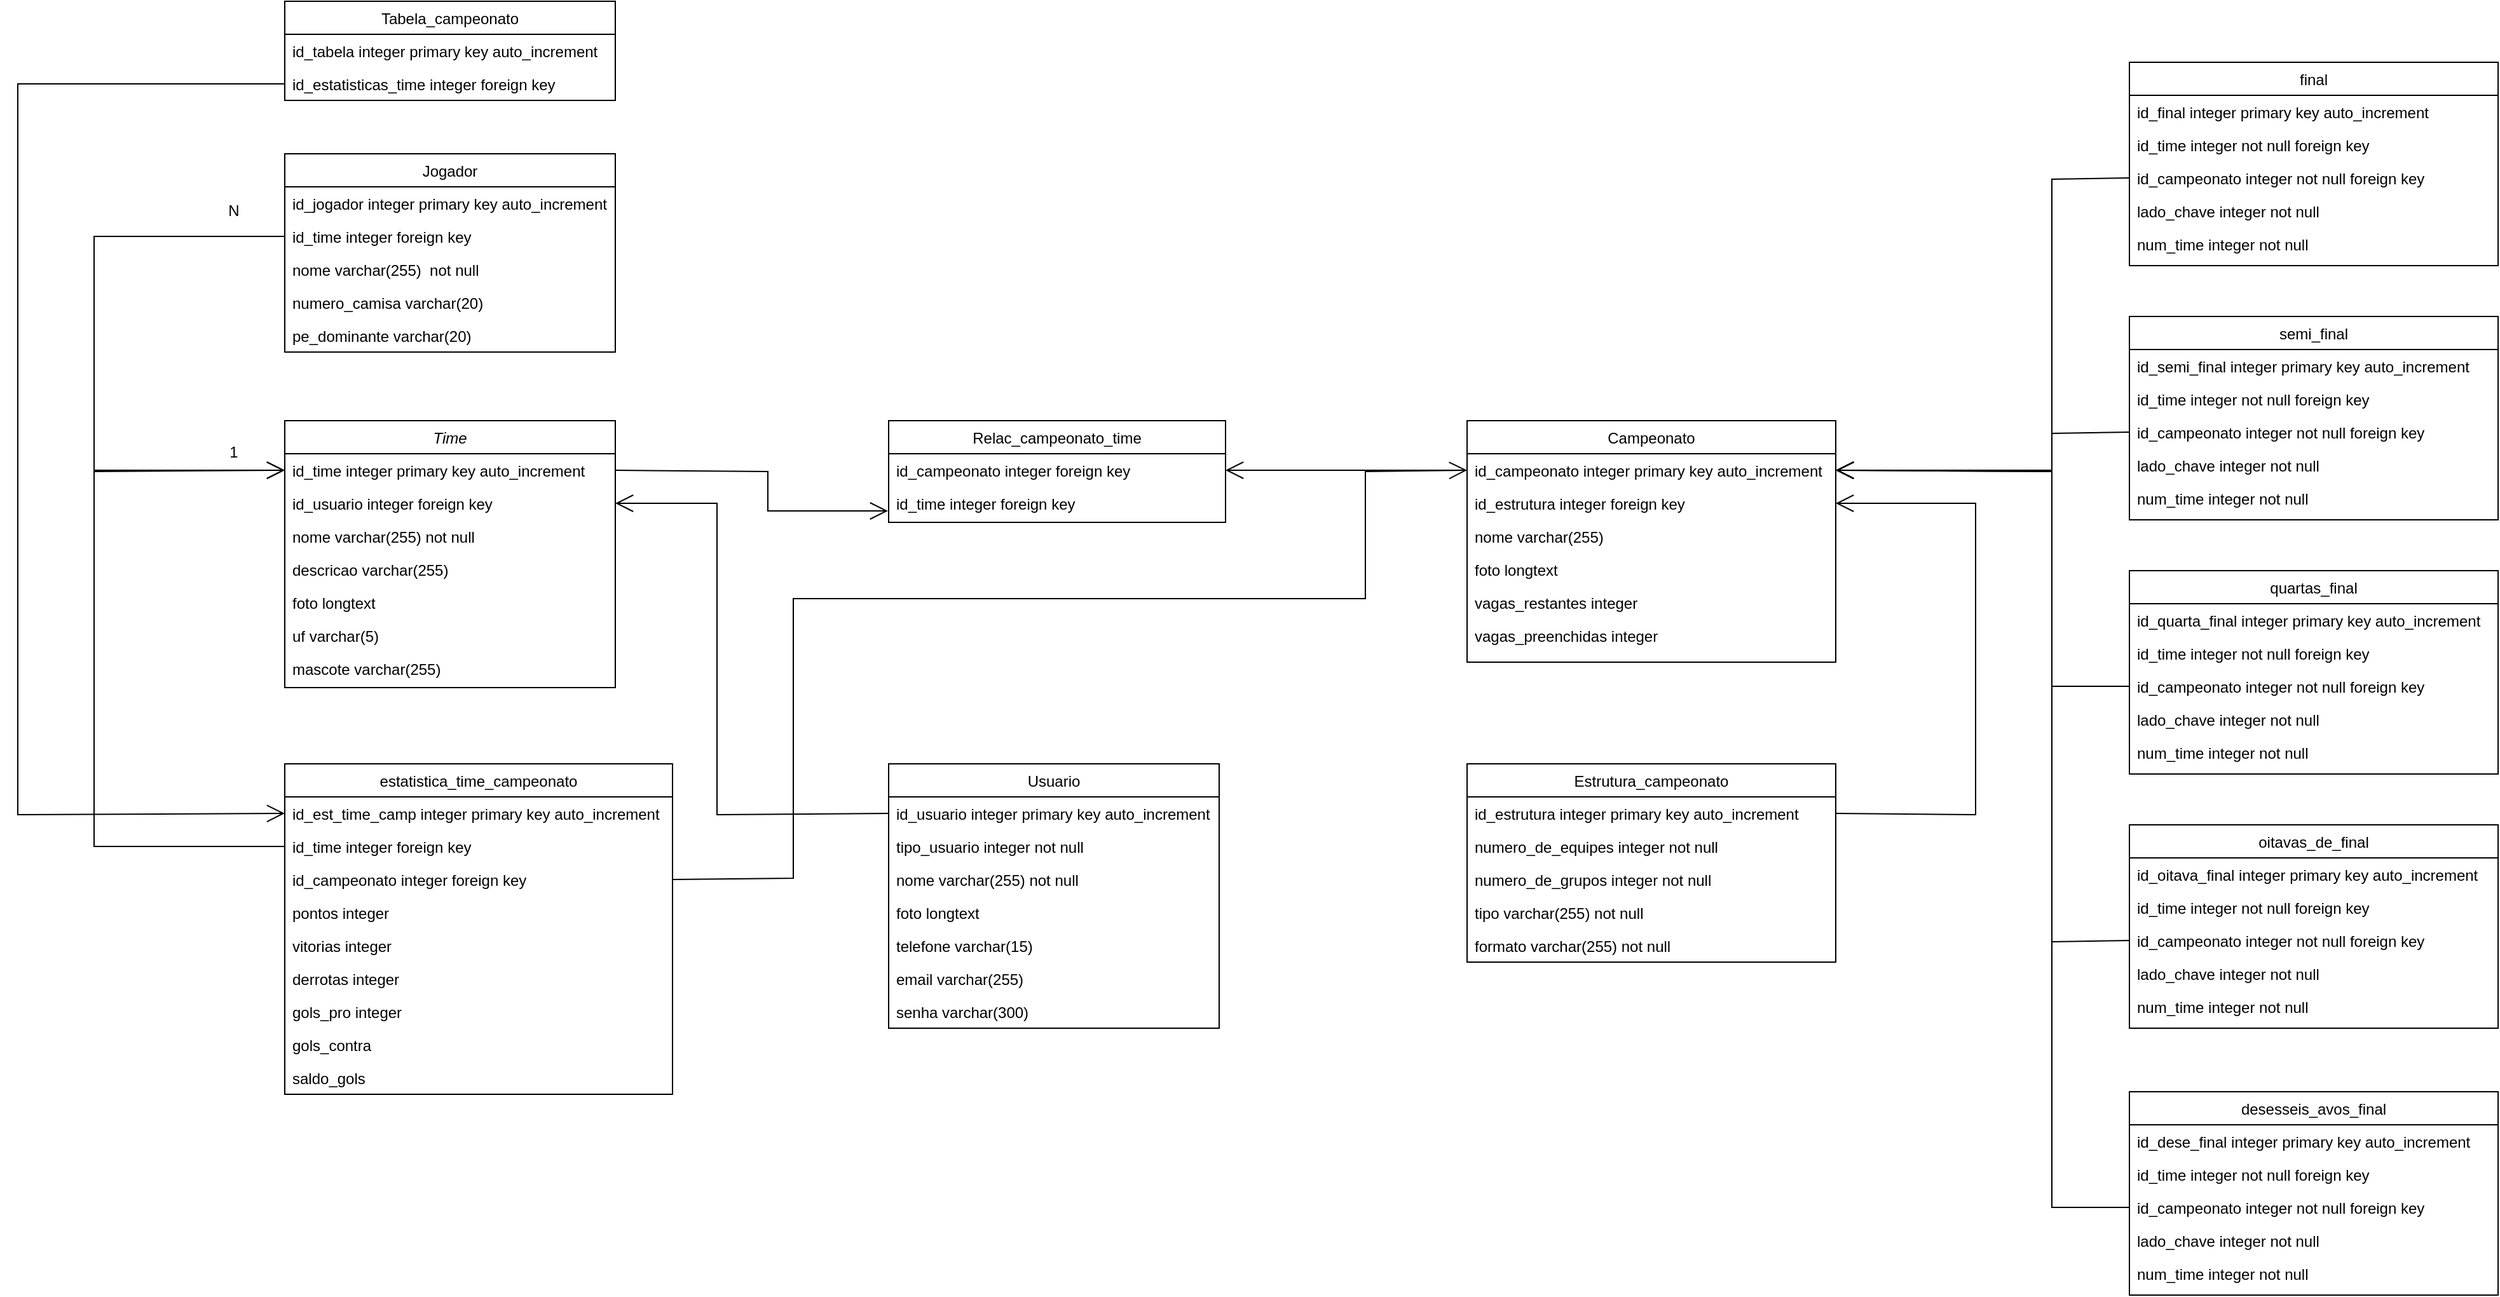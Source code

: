 <mxfile version="19.0.3" type="device"><diagram id="C5RBs43oDa-KdzZeNtuy" name="Page-1"><mxGraphModel dx="1935" dy="1714" grid="1" gridSize="10" guides="1" tooltips="1" connect="1" arrows="1" fold="1" page="1" pageScale="1" pageWidth="827" pageHeight="1169" math="0" shadow="0"><root><mxCell id="WIyWlLk6GJQsqaUBKTNV-0"/><mxCell id="WIyWlLk6GJQsqaUBKTNV-1" parent="WIyWlLk6GJQsqaUBKTNV-0"/><mxCell id="zkfFHV4jXpPFQw0GAbJ--0" value="Time" style="swimlane;fontStyle=2;align=center;verticalAlign=top;childLayout=stackLayout;horizontal=1;startSize=26;horizontalStack=0;resizeParent=1;resizeLast=0;collapsible=1;marginBottom=0;rounded=0;shadow=0;strokeWidth=1;" parent="WIyWlLk6GJQsqaUBKTNV-1" vertex="1"><mxGeometry x="-150" y="30" width="260" height="210" as="geometry"><mxRectangle x="230" y="140" width="160" height="26" as="alternateBounds"/></mxGeometry></mxCell><mxCell id="zkfFHV4jXpPFQw0GAbJ--1" value="id_time integer primary key auto_increment" style="text;align=left;verticalAlign=top;spacingLeft=4;spacingRight=4;overflow=hidden;rotatable=0;points=[[0,0.5],[1,0.5]];portConstraint=eastwest;" parent="zkfFHV4jXpPFQw0GAbJ--0" vertex="1"><mxGeometry y="26" width="260" height="26" as="geometry"/></mxCell><mxCell id="zkfFHV4jXpPFQw0GAbJ--3" value="id_usuario integer foreign key" style="text;align=left;verticalAlign=top;spacingLeft=4;spacingRight=4;overflow=hidden;rotatable=0;points=[[0,0.5],[1,0.5]];portConstraint=eastwest;rounded=0;shadow=0;html=0;" parent="zkfFHV4jXpPFQw0GAbJ--0" vertex="1"><mxGeometry y="52" width="260" height="26" as="geometry"/></mxCell><mxCell id="XoyYhNyfPOj87ICfUJTK-1" value="nome varchar(255) not null" style="text;strokeColor=none;fillColor=none;align=left;verticalAlign=top;spacingLeft=4;spacingRight=4;overflow=hidden;rotatable=0;points=[[0,0.5],[1,0.5]];portConstraint=eastwest;" parent="zkfFHV4jXpPFQw0GAbJ--0" vertex="1"><mxGeometry y="78" width="260" height="26" as="geometry"/></mxCell><mxCell id="XoyYhNyfPOj87ICfUJTK-2" value="descricao varchar(255)" style="text;strokeColor=none;fillColor=none;align=left;verticalAlign=top;spacingLeft=4;spacingRight=4;overflow=hidden;rotatable=0;points=[[0,0.5],[1,0.5]];portConstraint=eastwest;" parent="zkfFHV4jXpPFQw0GAbJ--0" vertex="1"><mxGeometry y="104" width="260" height="26" as="geometry"/></mxCell><mxCell id="XoyYhNyfPOj87ICfUJTK-6" value="foto longtext" style="text;strokeColor=none;fillColor=none;align=left;verticalAlign=top;spacingLeft=4;spacingRight=4;overflow=hidden;rotatable=0;points=[[0,0.5],[1,0.5]];portConstraint=eastwest;" parent="zkfFHV4jXpPFQw0GAbJ--0" vertex="1"><mxGeometry y="130" width="260" height="26" as="geometry"/></mxCell><mxCell id="XoyYhNyfPOj87ICfUJTK-3" value="uf varchar(5)" style="text;strokeColor=none;fillColor=none;align=left;verticalAlign=top;spacingLeft=4;spacingRight=4;overflow=hidden;rotatable=0;points=[[0,0.5],[1,0.5]];portConstraint=eastwest;" parent="zkfFHV4jXpPFQw0GAbJ--0" vertex="1"><mxGeometry y="156" width="260" height="26" as="geometry"/></mxCell><mxCell id="XoyYhNyfPOj87ICfUJTK-5" value="mascote varchar(255)" style="text;strokeColor=none;fillColor=none;align=left;verticalAlign=top;spacingLeft=4;spacingRight=4;overflow=hidden;rotatable=0;points=[[0,0.5],[1,0.5]];portConstraint=eastwest;" parent="zkfFHV4jXpPFQw0GAbJ--0" vertex="1"><mxGeometry y="182" width="260" height="26" as="geometry"/></mxCell><mxCell id="zkfFHV4jXpPFQw0GAbJ--13" value="Relac_campeonato_time" style="swimlane;fontStyle=0;align=center;verticalAlign=top;childLayout=stackLayout;horizontal=1;startSize=26;horizontalStack=0;resizeParent=1;resizeLast=0;collapsible=1;marginBottom=0;rounded=0;shadow=0;strokeWidth=1;" parent="WIyWlLk6GJQsqaUBKTNV-1" vertex="1"><mxGeometry x="325" y="30" width="265" height="80" as="geometry"><mxRectangle x="340" y="380" width="170" height="26" as="alternateBounds"/></mxGeometry></mxCell><mxCell id="XoyYhNyfPOj87ICfUJTK-9" value="id_campeonato integer foreign key" style="text;strokeColor=none;fillColor=none;align=left;verticalAlign=top;spacingLeft=4;spacingRight=4;overflow=hidden;rotatable=0;points=[[0,0.5],[1,0.5]];portConstraint=eastwest;" parent="zkfFHV4jXpPFQw0GAbJ--13" vertex="1"><mxGeometry y="26" width="265" height="26" as="geometry"/></mxCell><mxCell id="XoyYhNyfPOj87ICfUJTK-10" value="id_time integer foreign key" style="text;strokeColor=none;fillColor=none;align=left;verticalAlign=top;spacingLeft=4;spacingRight=4;overflow=hidden;rotatable=0;points=[[0,0.5],[1,0.5]];portConstraint=eastwest;" parent="zkfFHV4jXpPFQw0GAbJ--13" vertex="1"><mxGeometry y="52" width="265" height="26" as="geometry"/></mxCell><mxCell id="zkfFHV4jXpPFQw0GAbJ--17" value="Campeonato" style="swimlane;fontStyle=0;align=center;verticalAlign=top;childLayout=stackLayout;horizontal=1;startSize=26;horizontalStack=0;resizeParent=1;resizeLast=0;collapsible=1;marginBottom=0;rounded=0;shadow=0;strokeWidth=1;" parent="WIyWlLk6GJQsqaUBKTNV-1" vertex="1"><mxGeometry x="780" y="30" width="290" height="190" as="geometry"><mxRectangle x="550" y="140" width="160" height="26" as="alternateBounds"/></mxGeometry></mxCell><mxCell id="zkfFHV4jXpPFQw0GAbJ--18" value="id_campeonato integer primary key auto_increment" style="text;align=left;verticalAlign=top;spacingLeft=4;spacingRight=4;overflow=hidden;rotatable=0;points=[[0,0.5],[1,0.5]];portConstraint=eastwest;" parent="zkfFHV4jXpPFQw0GAbJ--17" vertex="1"><mxGeometry y="26" width="290" height="26" as="geometry"/></mxCell><mxCell id="zkfFHV4jXpPFQw0GAbJ--19" value="id_estrutura integer foreign key" style="text;align=left;verticalAlign=top;spacingLeft=4;spacingRight=4;overflow=hidden;rotatable=0;points=[[0,0.5],[1,0.5]];portConstraint=eastwest;rounded=0;shadow=0;html=0;" parent="zkfFHV4jXpPFQw0GAbJ--17" vertex="1"><mxGeometry y="52" width="290" height="26" as="geometry"/></mxCell><mxCell id="zkfFHV4jXpPFQw0GAbJ--20" value="nome varchar(255)" style="text;align=left;verticalAlign=top;spacingLeft=4;spacingRight=4;overflow=hidden;rotatable=0;points=[[0,0.5],[1,0.5]];portConstraint=eastwest;rounded=0;shadow=0;html=0;" parent="zkfFHV4jXpPFQw0GAbJ--17" vertex="1"><mxGeometry y="78" width="290" height="26" as="geometry"/></mxCell><mxCell id="zkfFHV4jXpPFQw0GAbJ--21" value="foto longtext" style="text;align=left;verticalAlign=top;spacingLeft=4;spacingRight=4;overflow=hidden;rotatable=0;points=[[0,0.5],[1,0.5]];portConstraint=eastwest;rounded=0;shadow=0;html=0;" parent="zkfFHV4jXpPFQw0GAbJ--17" vertex="1"><mxGeometry y="104" width="290" height="26" as="geometry"/></mxCell><mxCell id="zkfFHV4jXpPFQw0GAbJ--22" value="vagas_restantes integer" style="text;align=left;verticalAlign=top;spacingLeft=4;spacingRight=4;overflow=hidden;rotatable=0;points=[[0,0.5],[1,0.5]];portConstraint=eastwest;rounded=0;shadow=0;html=0;" parent="zkfFHV4jXpPFQw0GAbJ--17" vertex="1"><mxGeometry y="130" width="290" height="26" as="geometry"/></mxCell><mxCell id="XoyYhNyfPOj87ICfUJTK-8" value="vagas_preenchidas integer" style="text;strokeColor=none;fillColor=none;align=left;verticalAlign=top;spacingLeft=4;spacingRight=4;overflow=hidden;rotatable=0;points=[[0,0.5],[1,0.5]];portConstraint=eastwest;" parent="zkfFHV4jXpPFQw0GAbJ--17" vertex="1"><mxGeometry y="156" width="290" height="26" as="geometry"/></mxCell><mxCell id="XoyYhNyfPOj87ICfUJTK-11" value="" style="endArrow=open;endFill=1;endSize=12;html=1;rounded=0;exitX=1;exitY=0.5;exitDx=0;exitDy=0;entryX=-0.002;entryY=0.731;entryDx=0;entryDy=0;entryPerimeter=0;" parent="WIyWlLk6GJQsqaUBKTNV-1" source="zkfFHV4jXpPFQw0GAbJ--1" target="XoyYhNyfPOj87ICfUJTK-10" edge="1"><mxGeometry width="160" relative="1" as="geometry"><mxPoint x="300" y="130" as="sourcePoint"/><mxPoint x="460" y="130" as="targetPoint"/><Array as="points"><mxPoint x="230" y="70"/><mxPoint x="230" y="101"/></Array></mxGeometry></mxCell><mxCell id="XoyYhNyfPOj87ICfUJTK-12" value="" style="endArrow=open;endFill=1;endSize=12;html=1;rounded=0;exitX=0;exitY=0.5;exitDx=0;exitDy=0;entryX=1;entryY=0.5;entryDx=0;entryDy=0;" parent="WIyWlLk6GJQsqaUBKTNV-1" source="zkfFHV4jXpPFQw0GAbJ--18" target="XoyYhNyfPOj87ICfUJTK-9" edge="1"><mxGeometry width="160" relative="1" as="geometry"><mxPoint x="359.58" y="111.006" as="sourcePoint"/><mxPoint x="280" y="79" as="targetPoint"/><Array as="points"/></mxGeometry></mxCell><mxCell id="XoyYhNyfPOj87ICfUJTK-17" value="Usuario" style="swimlane;fontStyle=0;childLayout=stackLayout;horizontal=1;startSize=26;fillColor=none;horizontalStack=0;resizeParent=1;resizeParentMax=0;resizeLast=0;collapsible=1;marginBottom=0;" parent="WIyWlLk6GJQsqaUBKTNV-1" vertex="1"><mxGeometry x="325" y="300" width="260" height="208" as="geometry"/></mxCell><mxCell id="XoyYhNyfPOj87ICfUJTK-18" value="id_usuario integer primary key auto_increment" style="text;strokeColor=none;fillColor=none;align=left;verticalAlign=top;spacingLeft=4;spacingRight=4;overflow=hidden;rotatable=0;points=[[0,0.5],[1,0.5]];portConstraint=eastwest;" parent="XoyYhNyfPOj87ICfUJTK-17" vertex="1"><mxGeometry y="26" width="260" height="26" as="geometry"/></mxCell><mxCell id="XoyYhNyfPOj87ICfUJTK-19" value="tipo_usuario integer not null" style="text;strokeColor=none;fillColor=none;align=left;verticalAlign=top;spacingLeft=4;spacingRight=4;overflow=hidden;rotatable=0;points=[[0,0.5],[1,0.5]];portConstraint=eastwest;" parent="XoyYhNyfPOj87ICfUJTK-17" vertex="1"><mxGeometry y="52" width="260" height="26" as="geometry"/></mxCell><mxCell id="XoyYhNyfPOj87ICfUJTK-20" value="nome varchar(255) not null" style="text;strokeColor=none;fillColor=none;align=left;verticalAlign=top;spacingLeft=4;spacingRight=4;overflow=hidden;rotatable=0;points=[[0,0.5],[1,0.5]];portConstraint=eastwest;" parent="XoyYhNyfPOj87ICfUJTK-17" vertex="1"><mxGeometry y="78" width="260" height="26" as="geometry"/></mxCell><mxCell id="Q1z2CyEJTc862zhSOLVQ-0" value="foto longtext" style="text;strokeColor=none;fillColor=none;align=left;verticalAlign=top;spacingLeft=4;spacingRight=4;overflow=hidden;rotatable=0;points=[[0,0.5],[1,0.5]];portConstraint=eastwest;" parent="XoyYhNyfPOj87ICfUJTK-17" vertex="1"><mxGeometry y="104" width="260" height="26" as="geometry"/></mxCell><mxCell id="Q1z2CyEJTc862zhSOLVQ-1" value="telefone varchar(15)" style="text;strokeColor=none;fillColor=none;align=left;verticalAlign=top;spacingLeft=4;spacingRight=4;overflow=hidden;rotatable=0;points=[[0,0.5],[1,0.5]];portConstraint=eastwest;" parent="XoyYhNyfPOj87ICfUJTK-17" vertex="1"><mxGeometry y="130" width="260" height="26" as="geometry"/></mxCell><mxCell id="Q1z2CyEJTc862zhSOLVQ-2" value="email varchar(255)" style="text;strokeColor=none;fillColor=none;align=left;verticalAlign=top;spacingLeft=4;spacingRight=4;overflow=hidden;rotatable=0;points=[[0,0.5],[1,0.5]];portConstraint=eastwest;" parent="XoyYhNyfPOj87ICfUJTK-17" vertex="1"><mxGeometry y="156" width="260" height="26" as="geometry"/></mxCell><mxCell id="Q1z2CyEJTc862zhSOLVQ-3" value="senha varchar(300)" style="text;strokeColor=none;fillColor=none;align=left;verticalAlign=top;spacingLeft=4;spacingRight=4;overflow=hidden;rotatable=0;points=[[0,0.5],[1,0.5]];portConstraint=eastwest;" parent="XoyYhNyfPOj87ICfUJTK-17" vertex="1"><mxGeometry y="182" width="260" height="26" as="geometry"/></mxCell><mxCell id="Q1z2CyEJTc862zhSOLVQ-4" value="Jogador" style="swimlane;fontStyle=0;childLayout=stackLayout;horizontal=1;startSize=26;fillColor=none;horizontalStack=0;resizeParent=1;resizeParentMax=0;resizeLast=0;collapsible=1;marginBottom=0;" parent="WIyWlLk6GJQsqaUBKTNV-1" vertex="1"><mxGeometry x="-150" y="-180" width="260" height="156" as="geometry"/></mxCell><mxCell id="Q1z2CyEJTc862zhSOLVQ-5" value="id_jogador integer primary key auto_increment" style="text;strokeColor=none;fillColor=none;align=left;verticalAlign=top;spacingLeft=4;spacingRight=4;overflow=hidden;rotatable=0;points=[[0,0.5],[1,0.5]];portConstraint=eastwest;" parent="Q1z2CyEJTc862zhSOLVQ-4" vertex="1"><mxGeometry y="26" width="260" height="26" as="geometry"/></mxCell><mxCell id="Q1z2CyEJTc862zhSOLVQ-6" value="id_time integer foreign key" style="text;strokeColor=none;fillColor=none;align=left;verticalAlign=top;spacingLeft=4;spacingRight=4;overflow=hidden;rotatable=0;points=[[0,0.5],[1,0.5]];portConstraint=eastwest;" parent="Q1z2CyEJTc862zhSOLVQ-4" vertex="1"><mxGeometry y="52" width="260" height="26" as="geometry"/></mxCell><mxCell id="Q1z2CyEJTc862zhSOLVQ-7" value="nome varchar(255)  not null" style="text;strokeColor=none;fillColor=none;align=left;verticalAlign=top;spacingLeft=4;spacingRight=4;overflow=hidden;rotatable=0;points=[[0,0.5],[1,0.5]];portConstraint=eastwest;" parent="Q1z2CyEJTc862zhSOLVQ-4" vertex="1"><mxGeometry y="78" width="260" height="26" as="geometry"/></mxCell><mxCell id="Q1z2CyEJTc862zhSOLVQ-8" value="numero_camisa varchar(20)" style="text;strokeColor=none;fillColor=none;align=left;verticalAlign=top;spacingLeft=4;spacingRight=4;overflow=hidden;rotatable=0;points=[[0,0.5],[1,0.5]];portConstraint=eastwest;" parent="Q1z2CyEJTc862zhSOLVQ-4" vertex="1"><mxGeometry y="104" width="260" height="26" as="geometry"/></mxCell><mxCell id="Q1z2CyEJTc862zhSOLVQ-9" value="pe_dominante varchar(20)" style="text;strokeColor=none;fillColor=none;align=left;verticalAlign=top;spacingLeft=4;spacingRight=4;overflow=hidden;rotatable=0;points=[[0,0.5],[1,0.5]];portConstraint=eastwest;" parent="Q1z2CyEJTc862zhSOLVQ-4" vertex="1"><mxGeometry y="130" width="260" height="26" as="geometry"/></mxCell><mxCell id="Q1z2CyEJTc862zhSOLVQ-10" value="" style="endArrow=open;endFill=1;endSize=12;html=1;rounded=0;exitX=0;exitY=0.5;exitDx=0;exitDy=0;entryX=0;entryY=0.5;entryDx=0;entryDy=0;" parent="WIyWlLk6GJQsqaUBKTNV-1" source="Q1z2CyEJTc862zhSOLVQ-6" target="zkfFHV4jXpPFQw0GAbJ--1" edge="1"><mxGeometry width="160" relative="1" as="geometry"><mxPoint x="-230" y="-350" as="sourcePoint"/><mxPoint x="-290" y="20" as="targetPoint"/><Array as="points"><mxPoint x="-300" y="-115"/><mxPoint x="-300" y="70"/></Array></mxGeometry></mxCell><mxCell id="Q1z2CyEJTc862zhSOLVQ-12" value="estatistica_time_campeonato" style="swimlane;fontStyle=0;childLayout=stackLayout;horizontal=1;startSize=26;fillColor=none;horizontalStack=0;resizeParent=1;resizeParentMax=0;resizeLast=0;collapsible=1;marginBottom=0;" parent="WIyWlLk6GJQsqaUBKTNV-1" vertex="1"><mxGeometry x="-150" y="300" width="305" height="260" as="geometry"/></mxCell><mxCell id="Q1z2CyEJTc862zhSOLVQ-13" value="id_est_time_camp integer primary key auto_increment" style="text;strokeColor=none;fillColor=none;align=left;verticalAlign=top;spacingLeft=4;spacingRight=4;overflow=hidden;rotatable=0;points=[[0,0.5],[1,0.5]];portConstraint=eastwest;" parent="Q1z2CyEJTc862zhSOLVQ-12" vertex="1"><mxGeometry y="26" width="305" height="26" as="geometry"/></mxCell><mxCell id="Q1z2CyEJTc862zhSOLVQ-14" value="id_time integer foreign key" style="text;strokeColor=none;fillColor=none;align=left;verticalAlign=top;spacingLeft=4;spacingRight=4;overflow=hidden;rotatable=0;points=[[0,0.5],[1,0.5]];portConstraint=eastwest;" parent="Q1z2CyEJTc862zhSOLVQ-12" vertex="1"><mxGeometry y="52" width="305" height="26" as="geometry"/></mxCell><mxCell id="Q1z2CyEJTc862zhSOLVQ-15" value="id_campeonato integer foreign key" style="text;strokeColor=none;fillColor=none;align=left;verticalAlign=top;spacingLeft=4;spacingRight=4;overflow=hidden;rotatable=0;points=[[0,0.5],[1,0.5]];portConstraint=eastwest;" parent="Q1z2CyEJTc862zhSOLVQ-12" vertex="1"><mxGeometry y="78" width="305" height="26" as="geometry"/></mxCell><mxCell id="Q1z2CyEJTc862zhSOLVQ-16" value="pontos integer " style="text;strokeColor=none;fillColor=none;align=left;verticalAlign=top;spacingLeft=4;spacingRight=4;overflow=hidden;rotatable=0;points=[[0,0.5],[1,0.5]];portConstraint=eastwest;" parent="Q1z2CyEJTc862zhSOLVQ-12" vertex="1"><mxGeometry y="104" width="305" height="26" as="geometry"/></mxCell><mxCell id="Q1z2CyEJTc862zhSOLVQ-17" value="vitorias integer" style="text;strokeColor=none;fillColor=none;align=left;verticalAlign=top;spacingLeft=4;spacingRight=4;overflow=hidden;rotatable=0;points=[[0,0.5],[1,0.5]];portConstraint=eastwest;" parent="Q1z2CyEJTc862zhSOLVQ-12" vertex="1"><mxGeometry y="130" width="305" height="26" as="geometry"/></mxCell><mxCell id="Q1z2CyEJTc862zhSOLVQ-18" value="derrotas integer " style="text;strokeColor=none;fillColor=none;align=left;verticalAlign=top;spacingLeft=4;spacingRight=4;overflow=hidden;rotatable=0;points=[[0,0.5],[1,0.5]];portConstraint=eastwest;" parent="Q1z2CyEJTc862zhSOLVQ-12" vertex="1"><mxGeometry y="156" width="305" height="26" as="geometry"/></mxCell><mxCell id="Q1z2CyEJTc862zhSOLVQ-19" value="gols_pro integer" style="text;strokeColor=none;fillColor=none;align=left;verticalAlign=top;spacingLeft=4;spacingRight=4;overflow=hidden;rotatable=0;points=[[0,0.5],[1,0.5]];portConstraint=eastwest;" parent="Q1z2CyEJTc862zhSOLVQ-12" vertex="1"><mxGeometry y="182" width="305" height="26" as="geometry"/></mxCell><mxCell id="Q1z2CyEJTc862zhSOLVQ-20" value="gols_contra" style="text;strokeColor=none;fillColor=none;align=left;verticalAlign=top;spacingLeft=4;spacingRight=4;overflow=hidden;rotatable=0;points=[[0,0.5],[1,0.5]];portConstraint=eastwest;" parent="Q1z2CyEJTc862zhSOLVQ-12" vertex="1"><mxGeometry y="208" width="305" height="26" as="geometry"/></mxCell><mxCell id="Q1z2CyEJTc862zhSOLVQ-21" value="saldo_gols" style="text;strokeColor=none;fillColor=none;align=left;verticalAlign=top;spacingLeft=4;spacingRight=4;overflow=hidden;rotatable=0;points=[[0,0.5],[1,0.5]];portConstraint=eastwest;" parent="Q1z2CyEJTc862zhSOLVQ-12" vertex="1"><mxGeometry y="234" width="305" height="26" as="geometry"/></mxCell><mxCell id="Q1z2CyEJTc862zhSOLVQ-22" value="" style="endArrow=open;endFill=1;endSize=12;html=1;rounded=0;exitX=0;exitY=0.5;exitDx=0;exitDy=0;entryX=0;entryY=0.5;entryDx=0;entryDy=0;" parent="WIyWlLk6GJQsqaUBKTNV-1" source="Q1z2CyEJTc862zhSOLVQ-14" target="zkfFHV4jXpPFQw0GAbJ--1" edge="1"><mxGeometry width="160" relative="1" as="geometry"><mxPoint x="220" y="260" as="sourcePoint"/><mxPoint x="-250" y="120" as="targetPoint"/><Array as="points"><mxPoint x="-300" y="365"/><mxPoint x="-300" y="69"/></Array></mxGeometry></mxCell><mxCell id="Q1z2CyEJTc862zhSOLVQ-23" value="" style="endArrow=open;endFill=1;endSize=12;html=1;rounded=0;entryX=1;entryY=0.5;entryDx=0;entryDy=0;exitX=0;exitY=0.5;exitDx=0;exitDy=0;" parent="WIyWlLk6GJQsqaUBKTNV-1" source="XoyYhNyfPOj87ICfUJTK-18" target="zkfFHV4jXpPFQw0GAbJ--3" edge="1"><mxGeometry width="160" relative="1" as="geometry"><mxPoint x="310" y="190" as="sourcePoint"/><mxPoint x="470" y="190" as="targetPoint"/><Array as="points"><mxPoint x="190" y="340"/><mxPoint x="190" y="95"/></Array></mxGeometry></mxCell><mxCell id="Q1z2CyEJTc862zhSOLVQ-24" value="Tabela_campeonato" style="swimlane;fontStyle=0;childLayout=stackLayout;horizontal=1;startSize=26;fillColor=none;horizontalStack=0;resizeParent=1;resizeParentMax=0;resizeLast=0;collapsible=1;marginBottom=0;" parent="WIyWlLk6GJQsqaUBKTNV-1" vertex="1"><mxGeometry x="-150" y="-300" width="260" height="78" as="geometry"/></mxCell><mxCell id="Q1z2CyEJTc862zhSOLVQ-25" value="id_tabela integer primary key auto_increment" style="text;strokeColor=none;fillColor=none;align=left;verticalAlign=top;spacingLeft=4;spacingRight=4;overflow=hidden;rotatable=0;points=[[0,0.5],[1,0.5]];portConstraint=eastwest;" parent="Q1z2CyEJTc862zhSOLVQ-24" vertex="1"><mxGeometry y="26" width="260" height="26" as="geometry"/></mxCell><mxCell id="Q1z2CyEJTc862zhSOLVQ-27" value="id_estatisticas_time integer foreign key" style="text;strokeColor=none;fillColor=none;align=left;verticalAlign=top;spacingLeft=4;spacingRight=4;overflow=hidden;rotatable=0;points=[[0,0.5],[1,0.5]];portConstraint=eastwest;" parent="Q1z2CyEJTc862zhSOLVQ-24" vertex="1"><mxGeometry y="52" width="260" height="26" as="geometry"/></mxCell><mxCell id="Q1z2CyEJTc862zhSOLVQ-30" value="" style="endArrow=open;endFill=1;endSize=12;html=1;rounded=0;exitX=0;exitY=0.5;exitDx=0;exitDy=0;entryX=0;entryY=0.5;entryDx=0;entryDy=0;" parent="WIyWlLk6GJQsqaUBKTNV-1" source="Q1z2CyEJTc862zhSOLVQ-27" target="Q1z2CyEJTc862zhSOLVQ-13" edge="1"><mxGeometry width="160" relative="1" as="geometry"><mxPoint x="325" y="-325.0" as="sourcePoint"/><mxPoint x="-210" y="-10" as="targetPoint"/><Array as="points"><mxPoint x="-360" y="-235"/><mxPoint x="-360" y="90"/><mxPoint x="-360" y="340"/></Array></mxGeometry></mxCell><mxCell id="Q1z2CyEJTc862zhSOLVQ-31" value="Estrutura_campeonato" style="swimlane;fontStyle=0;childLayout=stackLayout;horizontal=1;startSize=26;fillColor=none;horizontalStack=0;resizeParent=1;resizeParentMax=0;resizeLast=0;collapsible=1;marginBottom=0;" parent="WIyWlLk6GJQsqaUBKTNV-1" vertex="1"><mxGeometry x="780" y="300" width="290" height="156" as="geometry"/></mxCell><mxCell id="Q1z2CyEJTc862zhSOLVQ-32" value="id_estrutura integer primary key auto_increment" style="text;strokeColor=none;fillColor=none;align=left;verticalAlign=top;spacingLeft=4;spacingRight=4;overflow=hidden;rotatable=0;points=[[0,0.5],[1,0.5]];portConstraint=eastwest;" parent="Q1z2CyEJTc862zhSOLVQ-31" vertex="1"><mxGeometry y="26" width="290" height="26" as="geometry"/></mxCell><mxCell id="Q1z2CyEJTc862zhSOLVQ-33" value="numero_de_equipes integer not null" style="text;strokeColor=none;fillColor=none;align=left;verticalAlign=top;spacingLeft=4;spacingRight=4;overflow=hidden;rotatable=0;points=[[0,0.5],[1,0.5]];portConstraint=eastwest;" parent="Q1z2CyEJTc862zhSOLVQ-31" vertex="1"><mxGeometry y="52" width="290" height="26" as="geometry"/></mxCell><mxCell id="Q1z2CyEJTc862zhSOLVQ-36" value="numero_de_grupos integer not null" style="text;strokeColor=none;fillColor=none;align=left;verticalAlign=top;spacingLeft=4;spacingRight=4;overflow=hidden;rotatable=0;points=[[0,0.5],[1,0.5]];portConstraint=eastwest;" parent="Q1z2CyEJTc862zhSOLVQ-31" vertex="1"><mxGeometry y="78" width="290" height="26" as="geometry"/></mxCell><mxCell id="Q1z2CyEJTc862zhSOLVQ-34" value="tipo varchar(255) not null" style="text;strokeColor=none;fillColor=none;align=left;verticalAlign=top;spacingLeft=4;spacingRight=4;overflow=hidden;rotatable=0;points=[[0,0.5],[1,0.5]];portConstraint=eastwest;" parent="Q1z2CyEJTc862zhSOLVQ-31" vertex="1"><mxGeometry y="104" width="290" height="26" as="geometry"/></mxCell><mxCell id="Q1z2CyEJTc862zhSOLVQ-35" value="formato varchar(255) not null" style="text;strokeColor=none;fillColor=none;align=left;verticalAlign=top;spacingLeft=4;spacingRight=4;overflow=hidden;rotatable=0;points=[[0,0.5],[1,0.5]];portConstraint=eastwest;" parent="Q1z2CyEJTc862zhSOLVQ-31" vertex="1"><mxGeometry y="130" width="290" height="26" as="geometry"/></mxCell><mxCell id="Q1z2CyEJTc862zhSOLVQ-37" value="" style="endArrow=open;endFill=1;endSize=12;html=1;rounded=0;exitX=1;exitY=0.5;exitDx=0;exitDy=0;entryX=1;entryY=0.5;entryDx=0;entryDy=0;" parent="WIyWlLk6GJQsqaUBKTNV-1" source="Q1z2CyEJTc862zhSOLVQ-32" target="zkfFHV4jXpPFQw0GAbJ--19" edge="1"><mxGeometry width="160" relative="1" as="geometry"><mxPoint x="630" y="220" as="sourcePoint"/><mxPoint x="790" y="220" as="targetPoint"/><Array as="points"><mxPoint x="1180" y="340"/><mxPoint x="1180" y="95"/></Array></mxGeometry></mxCell><mxCell id="Q1z2CyEJTc862zhSOLVQ-38" value="" style="endArrow=open;endFill=1;endSize=12;html=1;rounded=0;exitX=1;exitY=0.5;exitDx=0;exitDy=0;entryX=0;entryY=0.5;entryDx=0;entryDy=0;" parent="WIyWlLk6GJQsqaUBKTNV-1" source="Q1z2CyEJTc862zhSOLVQ-15" target="zkfFHV4jXpPFQw0GAbJ--18" edge="1"><mxGeometry width="160" relative="1" as="geometry"><mxPoint x="140" y="300" as="sourcePoint"/><mxPoint x="300" y="300" as="targetPoint"/><Array as="points"><mxPoint x="250" y="390"/><mxPoint x="250" y="170"/><mxPoint x="700" y="170"/><mxPoint x="700" y="70"/></Array></mxGeometry></mxCell><mxCell id="Q1z2CyEJTc862zhSOLVQ-39" value="desesseis_avos_final" style="swimlane;fontStyle=0;align=center;verticalAlign=top;childLayout=stackLayout;horizontal=1;startSize=26;horizontalStack=0;resizeParent=1;resizeLast=0;collapsible=1;marginBottom=0;rounded=0;shadow=0;strokeWidth=1;" parent="WIyWlLk6GJQsqaUBKTNV-1" vertex="1"><mxGeometry x="1301" y="558" width="290" height="160" as="geometry"><mxRectangle x="550" y="140" width="160" height="26" as="alternateBounds"/></mxGeometry></mxCell><mxCell id="Q1z2CyEJTc862zhSOLVQ-40" value="id_dese_final integer primary key auto_increment" style="text;align=left;verticalAlign=top;spacingLeft=4;spacingRight=4;overflow=hidden;rotatable=0;points=[[0,0.5],[1,0.5]];portConstraint=eastwest;" parent="Q1z2CyEJTc862zhSOLVQ-39" vertex="1"><mxGeometry y="26" width="290" height="26" as="geometry"/></mxCell><mxCell id="Q1z2CyEJTc862zhSOLVQ-41" value="id_time integer not null foreign key" style="text;align=left;verticalAlign=top;spacingLeft=4;spacingRight=4;overflow=hidden;rotatable=0;points=[[0,0.5],[1,0.5]];portConstraint=eastwest;rounded=0;shadow=0;html=0;" parent="Q1z2CyEJTc862zhSOLVQ-39" vertex="1"><mxGeometry y="52" width="290" height="26" as="geometry"/></mxCell><mxCell id="Q1z2CyEJTc862zhSOLVQ-42" value="id_campeonato integer not null foreign key" style="text;align=left;verticalAlign=top;spacingLeft=4;spacingRight=4;overflow=hidden;rotatable=0;points=[[0,0.5],[1,0.5]];portConstraint=eastwest;rounded=0;shadow=0;html=0;" parent="Q1z2CyEJTc862zhSOLVQ-39" vertex="1"><mxGeometry y="78" width="290" height="26" as="geometry"/></mxCell><mxCell id="Q1z2CyEJTc862zhSOLVQ-43" value="lado_chave integer not null" style="text;align=left;verticalAlign=top;spacingLeft=4;spacingRight=4;overflow=hidden;rotatable=0;points=[[0,0.5],[1,0.5]];portConstraint=eastwest;rounded=0;shadow=0;html=0;" parent="Q1z2CyEJTc862zhSOLVQ-39" vertex="1"><mxGeometry y="104" width="290" height="26" as="geometry"/></mxCell><mxCell id="Q1z2CyEJTc862zhSOLVQ-44" value="num_time integer not null" style="text;align=left;verticalAlign=top;spacingLeft=4;spacingRight=4;overflow=hidden;rotatable=0;points=[[0,0.5],[1,0.5]];portConstraint=eastwest;rounded=0;shadow=0;html=0;" parent="Q1z2CyEJTc862zhSOLVQ-39" vertex="1"><mxGeometry y="130" width="290" height="26" as="geometry"/></mxCell><mxCell id="Q1z2CyEJTc862zhSOLVQ-46" value="oitavas_de_final" style="swimlane;fontStyle=0;align=center;verticalAlign=top;childLayout=stackLayout;horizontal=1;startSize=26;horizontalStack=0;resizeParent=1;resizeLast=0;collapsible=1;marginBottom=0;rounded=0;shadow=0;strokeWidth=1;" parent="WIyWlLk6GJQsqaUBKTNV-1" vertex="1"><mxGeometry x="1301" y="348" width="290" height="160" as="geometry"><mxRectangle x="550" y="140" width="160" height="26" as="alternateBounds"/></mxGeometry></mxCell><mxCell id="Q1z2CyEJTc862zhSOLVQ-47" value="id_oitava_final integer primary key auto_increment" style="text;align=left;verticalAlign=top;spacingLeft=4;spacingRight=4;overflow=hidden;rotatable=0;points=[[0,0.5],[1,0.5]];portConstraint=eastwest;" parent="Q1z2CyEJTc862zhSOLVQ-46" vertex="1"><mxGeometry y="26" width="290" height="26" as="geometry"/></mxCell><mxCell id="Q1z2CyEJTc862zhSOLVQ-48" value="id_time integer not null foreign key" style="text;align=left;verticalAlign=top;spacingLeft=4;spacingRight=4;overflow=hidden;rotatable=0;points=[[0,0.5],[1,0.5]];portConstraint=eastwest;rounded=0;shadow=0;html=0;" parent="Q1z2CyEJTc862zhSOLVQ-46" vertex="1"><mxGeometry y="52" width="290" height="26" as="geometry"/></mxCell><mxCell id="Q1z2CyEJTc862zhSOLVQ-49" value="id_campeonato integer not null foreign key" style="text;align=left;verticalAlign=top;spacingLeft=4;spacingRight=4;overflow=hidden;rotatable=0;points=[[0,0.5],[1,0.5]];portConstraint=eastwest;rounded=0;shadow=0;html=0;" parent="Q1z2CyEJTc862zhSOLVQ-46" vertex="1"><mxGeometry y="78" width="290" height="26" as="geometry"/></mxCell><mxCell id="Q1z2CyEJTc862zhSOLVQ-50" value="lado_chave integer not null" style="text;align=left;verticalAlign=top;spacingLeft=4;spacingRight=4;overflow=hidden;rotatable=0;points=[[0,0.5],[1,0.5]];portConstraint=eastwest;rounded=0;shadow=0;html=0;" parent="Q1z2CyEJTc862zhSOLVQ-46" vertex="1"><mxGeometry y="104" width="290" height="26" as="geometry"/></mxCell><mxCell id="Q1z2CyEJTc862zhSOLVQ-51" value="num_time integer not null" style="text;align=left;verticalAlign=top;spacingLeft=4;spacingRight=4;overflow=hidden;rotatable=0;points=[[0,0.5],[1,0.5]];portConstraint=eastwest;rounded=0;shadow=0;html=0;" parent="Q1z2CyEJTc862zhSOLVQ-46" vertex="1"><mxGeometry y="130" width="290" height="26" as="geometry"/></mxCell><mxCell id="Q1z2CyEJTc862zhSOLVQ-52" value="quartas_final" style="swimlane;fontStyle=0;align=center;verticalAlign=top;childLayout=stackLayout;horizontal=1;startSize=26;horizontalStack=0;resizeParent=1;resizeLast=0;collapsible=1;marginBottom=0;rounded=0;shadow=0;strokeWidth=1;" parent="WIyWlLk6GJQsqaUBKTNV-1" vertex="1"><mxGeometry x="1301" y="148" width="290" height="160" as="geometry"><mxRectangle x="550" y="140" width="160" height="26" as="alternateBounds"/></mxGeometry></mxCell><mxCell id="Q1z2CyEJTc862zhSOLVQ-53" value="id_quarta_final integer primary key auto_increment" style="text;align=left;verticalAlign=top;spacingLeft=4;spacingRight=4;overflow=hidden;rotatable=0;points=[[0,0.5],[1,0.5]];portConstraint=eastwest;" parent="Q1z2CyEJTc862zhSOLVQ-52" vertex="1"><mxGeometry y="26" width="290" height="26" as="geometry"/></mxCell><mxCell id="Q1z2CyEJTc862zhSOLVQ-54" value="id_time integer not null foreign key" style="text;align=left;verticalAlign=top;spacingLeft=4;spacingRight=4;overflow=hidden;rotatable=0;points=[[0,0.5],[1,0.5]];portConstraint=eastwest;rounded=0;shadow=0;html=0;" parent="Q1z2CyEJTc862zhSOLVQ-52" vertex="1"><mxGeometry y="52" width="290" height="26" as="geometry"/></mxCell><mxCell id="Q1z2CyEJTc862zhSOLVQ-55" value="id_campeonato integer not null foreign key" style="text;align=left;verticalAlign=top;spacingLeft=4;spacingRight=4;overflow=hidden;rotatable=0;points=[[0,0.5],[1,0.5]];portConstraint=eastwest;rounded=0;shadow=0;html=0;" parent="Q1z2CyEJTc862zhSOLVQ-52" vertex="1"><mxGeometry y="78" width="290" height="26" as="geometry"/></mxCell><mxCell id="Q1z2CyEJTc862zhSOLVQ-56" value="lado_chave integer not null" style="text;align=left;verticalAlign=top;spacingLeft=4;spacingRight=4;overflow=hidden;rotatable=0;points=[[0,0.5],[1,0.5]];portConstraint=eastwest;rounded=0;shadow=0;html=0;" parent="Q1z2CyEJTc862zhSOLVQ-52" vertex="1"><mxGeometry y="104" width="290" height="26" as="geometry"/></mxCell><mxCell id="Q1z2CyEJTc862zhSOLVQ-57" value="num_time integer not null" style="text;align=left;verticalAlign=top;spacingLeft=4;spacingRight=4;overflow=hidden;rotatable=0;points=[[0,0.5],[1,0.5]];portConstraint=eastwest;rounded=0;shadow=0;html=0;" parent="Q1z2CyEJTc862zhSOLVQ-52" vertex="1"><mxGeometry y="130" width="290" height="26" as="geometry"/></mxCell><mxCell id="Q1z2CyEJTc862zhSOLVQ-58" value="semi_final" style="swimlane;fontStyle=0;align=center;verticalAlign=top;childLayout=stackLayout;horizontal=1;startSize=26;horizontalStack=0;resizeParent=1;resizeLast=0;collapsible=1;marginBottom=0;rounded=0;shadow=0;strokeWidth=1;" parent="WIyWlLk6GJQsqaUBKTNV-1" vertex="1"><mxGeometry x="1301" y="-52" width="290" height="160" as="geometry"><mxRectangle x="550" y="140" width="160" height="26" as="alternateBounds"/></mxGeometry></mxCell><mxCell id="Q1z2CyEJTc862zhSOLVQ-59" value="id_semi_final integer primary key auto_increment" style="text;align=left;verticalAlign=top;spacingLeft=4;spacingRight=4;overflow=hidden;rotatable=0;points=[[0,0.5],[1,0.5]];portConstraint=eastwest;" parent="Q1z2CyEJTc862zhSOLVQ-58" vertex="1"><mxGeometry y="26" width="290" height="26" as="geometry"/></mxCell><mxCell id="Q1z2CyEJTc862zhSOLVQ-60" value="id_time integer not null foreign key" style="text;align=left;verticalAlign=top;spacingLeft=4;spacingRight=4;overflow=hidden;rotatable=0;points=[[0,0.5],[1,0.5]];portConstraint=eastwest;rounded=0;shadow=0;html=0;" parent="Q1z2CyEJTc862zhSOLVQ-58" vertex="1"><mxGeometry y="52" width="290" height="26" as="geometry"/></mxCell><mxCell id="Q1z2CyEJTc862zhSOLVQ-61" value="id_campeonato integer not null foreign key" style="text;align=left;verticalAlign=top;spacingLeft=4;spacingRight=4;overflow=hidden;rotatable=0;points=[[0,0.5],[1,0.5]];portConstraint=eastwest;rounded=0;shadow=0;html=0;" parent="Q1z2CyEJTc862zhSOLVQ-58" vertex="1"><mxGeometry y="78" width="290" height="26" as="geometry"/></mxCell><mxCell id="Q1z2CyEJTc862zhSOLVQ-62" value="lado_chave integer not null" style="text;align=left;verticalAlign=top;spacingLeft=4;spacingRight=4;overflow=hidden;rotatable=0;points=[[0,0.5],[1,0.5]];portConstraint=eastwest;rounded=0;shadow=0;html=0;" parent="Q1z2CyEJTc862zhSOLVQ-58" vertex="1"><mxGeometry y="104" width="290" height="26" as="geometry"/></mxCell><mxCell id="Q1z2CyEJTc862zhSOLVQ-63" value="num_time integer not null" style="text;align=left;verticalAlign=top;spacingLeft=4;spacingRight=4;overflow=hidden;rotatable=0;points=[[0,0.5],[1,0.5]];portConstraint=eastwest;rounded=0;shadow=0;html=0;" parent="Q1z2CyEJTc862zhSOLVQ-58" vertex="1"><mxGeometry y="130" width="290" height="26" as="geometry"/></mxCell><mxCell id="Q1z2CyEJTc862zhSOLVQ-64" value="final" style="swimlane;fontStyle=0;align=center;verticalAlign=top;childLayout=stackLayout;horizontal=1;startSize=26;horizontalStack=0;resizeParent=1;resizeLast=0;collapsible=1;marginBottom=0;rounded=0;shadow=0;strokeWidth=1;" parent="WIyWlLk6GJQsqaUBKTNV-1" vertex="1"><mxGeometry x="1301" y="-252" width="290" height="160" as="geometry"><mxRectangle x="550" y="140" width="160" height="26" as="alternateBounds"/></mxGeometry></mxCell><mxCell id="Q1z2CyEJTc862zhSOLVQ-65" value="id_final integer primary key auto_increment" style="text;align=left;verticalAlign=top;spacingLeft=4;spacingRight=4;overflow=hidden;rotatable=0;points=[[0,0.5],[1,0.5]];portConstraint=eastwest;" parent="Q1z2CyEJTc862zhSOLVQ-64" vertex="1"><mxGeometry y="26" width="290" height="26" as="geometry"/></mxCell><mxCell id="Q1z2CyEJTc862zhSOLVQ-66" value="id_time integer not null foreign key" style="text;align=left;verticalAlign=top;spacingLeft=4;spacingRight=4;overflow=hidden;rotatable=0;points=[[0,0.5],[1,0.5]];portConstraint=eastwest;rounded=0;shadow=0;html=0;" parent="Q1z2CyEJTc862zhSOLVQ-64" vertex="1"><mxGeometry y="52" width="290" height="26" as="geometry"/></mxCell><mxCell id="Q1z2CyEJTc862zhSOLVQ-67" value="id_campeonato integer not null foreign key" style="text;align=left;verticalAlign=top;spacingLeft=4;spacingRight=4;overflow=hidden;rotatable=0;points=[[0,0.5],[1,0.5]];portConstraint=eastwest;rounded=0;shadow=0;html=0;" parent="Q1z2CyEJTc862zhSOLVQ-64" vertex="1"><mxGeometry y="78" width="290" height="26" as="geometry"/></mxCell><mxCell id="Q1z2CyEJTc862zhSOLVQ-68" value="lado_chave integer not null" style="text;align=left;verticalAlign=top;spacingLeft=4;spacingRight=4;overflow=hidden;rotatable=0;points=[[0,0.5],[1,0.5]];portConstraint=eastwest;rounded=0;shadow=0;html=0;" parent="Q1z2CyEJTc862zhSOLVQ-64" vertex="1"><mxGeometry y="104" width="290" height="26" as="geometry"/></mxCell><mxCell id="Q1z2CyEJTc862zhSOLVQ-69" value="num_time integer not null" style="text;align=left;verticalAlign=top;spacingLeft=4;spacingRight=4;overflow=hidden;rotatable=0;points=[[0,0.5],[1,0.5]];portConstraint=eastwest;rounded=0;shadow=0;html=0;" parent="Q1z2CyEJTc862zhSOLVQ-64" vertex="1"><mxGeometry y="130" width="290" height="26" as="geometry"/></mxCell><mxCell id="Q1z2CyEJTc862zhSOLVQ-70" value="" style="endArrow=open;endFill=1;endSize=12;html=1;rounded=0;entryX=1;entryY=0.5;entryDx=0;entryDy=0;exitX=0;exitY=0.5;exitDx=0;exitDy=0;" parent="WIyWlLk6GJQsqaUBKTNV-1" source="Q1z2CyEJTc862zhSOLVQ-67" target="zkfFHV4jXpPFQw0GAbJ--18" edge="1"><mxGeometry width="160" relative="1" as="geometry"><mxPoint x="1220" y="-30" as="sourcePoint"/><mxPoint x="1380" y="-30" as="targetPoint"/><Array as="points"><mxPoint x="1240" y="-160"/><mxPoint x="1240" y="70"/></Array></mxGeometry></mxCell><mxCell id="Q1z2CyEJTc862zhSOLVQ-71" value="" style="endArrow=open;endFill=1;endSize=12;html=1;rounded=0;entryX=1;entryY=0.5;entryDx=0;entryDy=0;exitX=0;exitY=0.5;exitDx=0;exitDy=0;" parent="WIyWlLk6GJQsqaUBKTNV-1" source="Q1z2CyEJTc862zhSOLVQ-61" target="zkfFHV4jXpPFQw0GAbJ--18" edge="1"><mxGeometry width="160" relative="1" as="geometry"><mxPoint x="1220" y="-30" as="sourcePoint"/><mxPoint x="1380" y="-30" as="targetPoint"/><Array as="points"><mxPoint x="1240" y="40"/><mxPoint x="1240" y="69"/></Array></mxGeometry></mxCell><mxCell id="Q1z2CyEJTc862zhSOLVQ-72" value="" style="endArrow=open;endFill=1;endSize=12;html=1;rounded=0;exitX=0;exitY=0.5;exitDx=0;exitDy=0;entryX=1;entryY=0.5;entryDx=0;entryDy=0;" parent="WIyWlLk6GJQsqaUBKTNV-1" source="Q1z2CyEJTc862zhSOLVQ-55" target="zkfFHV4jXpPFQw0GAbJ--18" edge="1"><mxGeometry width="160" relative="1" as="geometry"><mxPoint x="1200" y="140" as="sourcePoint"/><mxPoint x="1200" y="90" as="targetPoint"/><Array as="points"><mxPoint x="1240" y="239"/><mxPoint x="1240" y="69"/></Array></mxGeometry></mxCell><mxCell id="Q1z2CyEJTc862zhSOLVQ-73" value="" style="endArrow=open;endFill=1;endSize=12;html=1;rounded=0;exitX=0;exitY=0.5;exitDx=0;exitDy=0;entryX=1;entryY=0.5;entryDx=0;entryDy=0;" parent="WIyWlLk6GJQsqaUBKTNV-1" source="Q1z2CyEJTc862zhSOLVQ-49" target="zkfFHV4jXpPFQw0GAbJ--18" edge="1"><mxGeometry width="160" relative="1" as="geometry"><mxPoint x="1130" y="310" as="sourcePoint"/><mxPoint x="1200" y="110" as="targetPoint"/><Array as="points"><mxPoint x="1240" y="440"/><mxPoint x="1240" y="70"/></Array></mxGeometry></mxCell><mxCell id="Q1z2CyEJTc862zhSOLVQ-74" value="" style="endArrow=open;endFill=1;endSize=12;html=1;rounded=0;exitX=0;exitY=0.5;exitDx=0;exitDy=0;entryX=1;entryY=0.5;entryDx=0;entryDy=0;" parent="WIyWlLk6GJQsqaUBKTNV-1" source="Q1z2CyEJTc862zhSOLVQ-42" target="zkfFHV4jXpPFQw0GAbJ--18" edge="1"><mxGeometry width="160" relative="1" as="geometry"><mxPoint x="1230" y="600" as="sourcePoint"/><mxPoint x="1070" y="70" as="targetPoint"/><Array as="points"><mxPoint x="1240" y="649"/><mxPoint x="1240" y="69"/></Array></mxGeometry></mxCell><mxCell id="OnJf0Ml27zfn6pjpi1f1-0" value="1" style="text;html=1;strokeColor=none;fillColor=none;align=center;verticalAlign=middle;whiteSpace=wrap;rounded=0;" parent="WIyWlLk6GJQsqaUBKTNV-1" vertex="1"><mxGeometry x="-220" y="40" width="60" height="30" as="geometry"/></mxCell><mxCell id="OnJf0Ml27zfn6pjpi1f1-1" value="N" style="text;html=1;strokeColor=none;fillColor=none;align=center;verticalAlign=middle;whiteSpace=wrap;rounded=0;" parent="WIyWlLk6GJQsqaUBKTNV-1" vertex="1"><mxGeometry x="-220" y="-150" width="60" height="30" as="geometry"/></mxCell></root></mxGraphModel></diagram></mxfile>